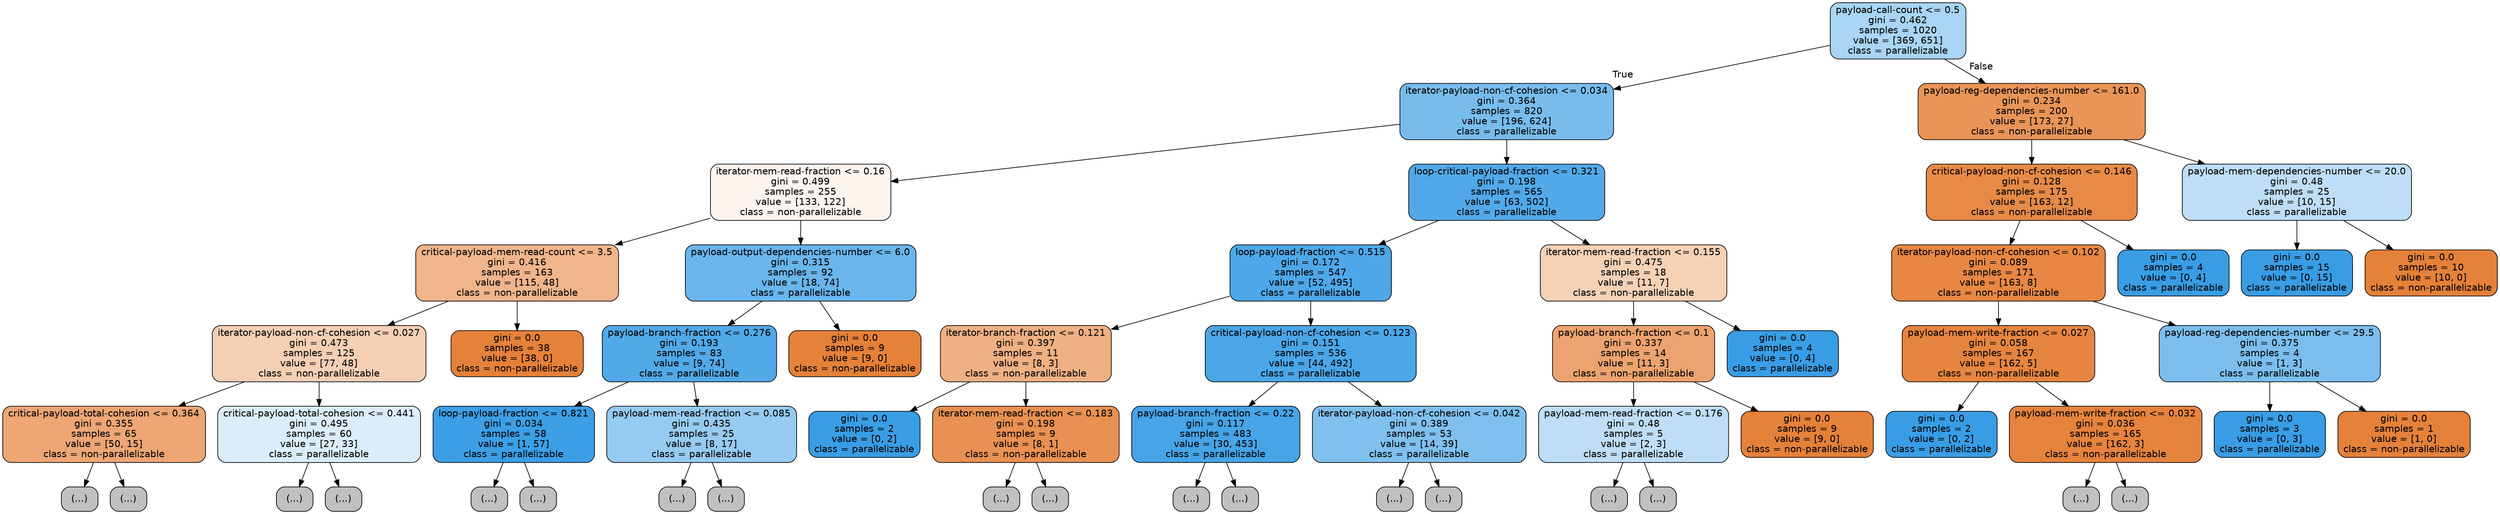 digraph Tree {
node [shape=box, style="filled, rounded", color="black", fontname=helvetica] ;
edge [fontname=helvetica] ;
0 [label="payload-call-count <= 0.5\ngini = 0.462\nsamples = 1020\nvalue = [369, 651]\nclass = parallelizable", fillcolor="#399de56e"] ;
1 [label="iterator-payload-non-cf-cohesion <= 0.034\ngini = 0.364\nsamples = 820\nvalue = [196, 624]\nclass = parallelizable", fillcolor="#399de5af"] ;
0 -> 1 [labeldistance=2.5, labelangle=45, headlabel="True"] ;
2 [label="iterator-mem-read-fraction <= 0.16\ngini = 0.499\nsamples = 255\nvalue = [133, 122]\nclass = non-parallelizable", fillcolor="#e5813915"] ;
1 -> 2 ;
3 [label="critical-payload-mem-read-count <= 3.5\ngini = 0.416\nsamples = 163\nvalue = [115, 48]\nclass = non-parallelizable", fillcolor="#e5813995"] ;
2 -> 3 ;
4 [label="iterator-payload-non-cf-cohesion <= 0.027\ngini = 0.473\nsamples = 125\nvalue = [77, 48]\nclass = non-parallelizable", fillcolor="#e5813960"] ;
3 -> 4 ;
5 [label="critical-payload-total-cohesion <= 0.364\ngini = 0.355\nsamples = 65\nvalue = [50, 15]\nclass = non-parallelizable", fillcolor="#e58139b3"] ;
4 -> 5 ;
6 [label="(...)", fillcolor="#C0C0C0"] ;
5 -> 6 ;
19 [label="(...)", fillcolor="#C0C0C0"] ;
5 -> 19 ;
30 [label="critical-payload-total-cohesion <= 0.441\ngini = 0.495\nsamples = 60\nvalue = [27, 33]\nclass = parallelizable", fillcolor="#399de52e"] ;
4 -> 30 ;
31 [label="(...)", fillcolor="#C0C0C0"] ;
30 -> 31 ;
46 [label="(...)", fillcolor="#C0C0C0"] ;
30 -> 46 ;
51 [label="gini = 0.0\nsamples = 38\nvalue = [38, 0]\nclass = non-parallelizable", fillcolor="#e58139ff"] ;
3 -> 51 ;
52 [label="payload-output-dependencies-number <= 6.0\ngini = 0.315\nsamples = 92\nvalue = [18, 74]\nclass = parallelizable", fillcolor="#399de5c1"] ;
2 -> 52 ;
53 [label="payload-branch-fraction <= 0.276\ngini = 0.193\nsamples = 83\nvalue = [9, 74]\nclass = parallelizable", fillcolor="#399de5e0"] ;
52 -> 53 ;
54 [label="loop-payload-fraction <= 0.821\ngini = 0.034\nsamples = 58\nvalue = [1, 57]\nclass = parallelizable", fillcolor="#399de5fb"] ;
53 -> 54 ;
55 [label="(...)", fillcolor="#C0C0C0"] ;
54 -> 55 ;
58 [label="(...)", fillcolor="#C0C0C0"] ;
54 -> 58 ;
59 [label="payload-mem-read-fraction <= 0.085\ngini = 0.435\nsamples = 25\nvalue = [8, 17]\nclass = parallelizable", fillcolor="#399de587"] ;
53 -> 59 ;
60 [label="(...)", fillcolor="#C0C0C0"] ;
59 -> 60 ;
69 [label="(...)", fillcolor="#C0C0C0"] ;
59 -> 69 ;
72 [label="gini = 0.0\nsamples = 9\nvalue = [9, 0]\nclass = non-parallelizable", fillcolor="#e58139ff"] ;
52 -> 72 ;
73 [label="loop-critical-payload-fraction <= 0.321\ngini = 0.198\nsamples = 565\nvalue = [63, 502]\nclass = parallelizable", fillcolor="#399de5df"] ;
1 -> 73 ;
74 [label="loop-payload-fraction <= 0.515\ngini = 0.172\nsamples = 547\nvalue = [52, 495]\nclass = parallelizable", fillcolor="#399de5e4"] ;
73 -> 74 ;
75 [label="iterator-branch-fraction <= 0.121\ngini = 0.397\nsamples = 11\nvalue = [8, 3]\nclass = non-parallelizable", fillcolor="#e581399f"] ;
74 -> 75 ;
76 [label="gini = 0.0\nsamples = 2\nvalue = [0, 2]\nclass = parallelizable", fillcolor="#399de5ff"] ;
75 -> 76 ;
77 [label="iterator-mem-read-fraction <= 0.183\ngini = 0.198\nsamples = 9\nvalue = [8, 1]\nclass = non-parallelizable", fillcolor="#e58139df"] ;
75 -> 77 ;
78 [label="(...)", fillcolor="#C0C0C0"] ;
77 -> 78 ;
79 [label="(...)", fillcolor="#C0C0C0"] ;
77 -> 79 ;
80 [label="critical-payload-non-cf-cohesion <= 0.123\ngini = 0.151\nsamples = 536\nvalue = [44, 492]\nclass = parallelizable", fillcolor="#399de5e8"] ;
74 -> 80 ;
81 [label="payload-branch-fraction <= 0.22\ngini = 0.117\nsamples = 483\nvalue = [30, 453]\nclass = parallelizable", fillcolor="#399de5ee"] ;
80 -> 81 ;
82 [label="(...)", fillcolor="#C0C0C0"] ;
81 -> 82 ;
111 [label="(...)", fillcolor="#C0C0C0"] ;
81 -> 111 ;
126 [label="iterator-payload-non-cf-cohesion <= 0.042\ngini = 0.389\nsamples = 53\nvalue = [14, 39]\nclass = parallelizable", fillcolor="#399de5a3"] ;
80 -> 126 ;
127 [label="(...)", fillcolor="#C0C0C0"] ;
126 -> 127 ;
136 [label="(...)", fillcolor="#C0C0C0"] ;
126 -> 136 ;
145 [label="iterator-mem-read-fraction <= 0.155\ngini = 0.475\nsamples = 18\nvalue = [11, 7]\nclass = non-parallelizable", fillcolor="#e581395d"] ;
73 -> 145 ;
146 [label="payload-branch-fraction <= 0.1\ngini = 0.337\nsamples = 14\nvalue = [11, 3]\nclass = non-parallelizable", fillcolor="#e58139b9"] ;
145 -> 146 ;
147 [label="payload-mem-read-fraction <= 0.176\ngini = 0.48\nsamples = 5\nvalue = [2, 3]\nclass = parallelizable", fillcolor="#399de555"] ;
146 -> 147 ;
148 [label="(...)", fillcolor="#C0C0C0"] ;
147 -> 148 ;
149 [label="(...)", fillcolor="#C0C0C0"] ;
147 -> 149 ;
150 [label="gini = 0.0\nsamples = 9\nvalue = [9, 0]\nclass = non-parallelizable", fillcolor="#e58139ff"] ;
146 -> 150 ;
151 [label="gini = 0.0\nsamples = 4\nvalue = [0, 4]\nclass = parallelizable", fillcolor="#399de5ff"] ;
145 -> 151 ;
152 [label="payload-reg-dependencies-number <= 161.0\ngini = 0.234\nsamples = 200\nvalue = [173, 27]\nclass = non-parallelizable", fillcolor="#e58139d7"] ;
0 -> 152 [labeldistance=2.5, labelangle=-45, headlabel="False"] ;
153 [label="critical-payload-non-cf-cohesion <= 0.146\ngini = 0.128\nsamples = 175\nvalue = [163, 12]\nclass = non-parallelizable", fillcolor="#e58139ec"] ;
152 -> 153 ;
154 [label="iterator-payload-non-cf-cohesion <= 0.102\ngini = 0.089\nsamples = 171\nvalue = [163, 8]\nclass = non-parallelizable", fillcolor="#e58139f2"] ;
153 -> 154 ;
155 [label="payload-mem-write-fraction <= 0.027\ngini = 0.058\nsamples = 167\nvalue = [162, 5]\nclass = non-parallelizable", fillcolor="#e58139f7"] ;
154 -> 155 ;
156 [label="gini = 0.0\nsamples = 2\nvalue = [0, 2]\nclass = parallelizable", fillcolor="#399de5ff"] ;
155 -> 156 ;
157 [label="payload-mem-write-fraction <= 0.032\ngini = 0.036\nsamples = 165\nvalue = [162, 3]\nclass = non-parallelizable", fillcolor="#e58139fa"] ;
155 -> 157 ;
158 [label="(...)", fillcolor="#C0C0C0"] ;
157 -> 158 ;
161 [label="(...)", fillcolor="#C0C0C0"] ;
157 -> 161 ;
168 [label="payload-reg-dependencies-number <= 29.5\ngini = 0.375\nsamples = 4\nvalue = [1, 3]\nclass = parallelizable", fillcolor="#399de5aa"] ;
154 -> 168 ;
169 [label="gini = 0.0\nsamples = 3\nvalue = [0, 3]\nclass = parallelizable", fillcolor="#399de5ff"] ;
168 -> 169 ;
170 [label="gini = 0.0\nsamples = 1\nvalue = [1, 0]\nclass = non-parallelizable", fillcolor="#e58139ff"] ;
168 -> 170 ;
171 [label="gini = 0.0\nsamples = 4\nvalue = [0, 4]\nclass = parallelizable", fillcolor="#399de5ff"] ;
153 -> 171 ;
172 [label="payload-mem-dependencies-number <= 20.0\ngini = 0.48\nsamples = 25\nvalue = [10, 15]\nclass = parallelizable", fillcolor="#399de555"] ;
152 -> 172 ;
173 [label="gini = 0.0\nsamples = 15\nvalue = [0, 15]\nclass = parallelizable", fillcolor="#399de5ff"] ;
172 -> 173 ;
174 [label="gini = 0.0\nsamples = 10\nvalue = [10, 0]\nclass = non-parallelizable", fillcolor="#e58139ff"] ;
172 -> 174 ;
}